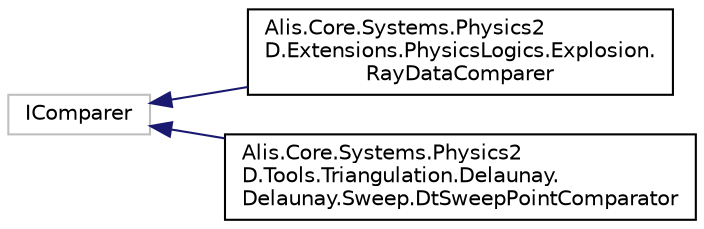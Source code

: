 digraph "Graphical Class Hierarchy"
{
 // LATEX_PDF_SIZE
  edge [fontname="Helvetica",fontsize="10",labelfontname="Helvetica",labelfontsize="10"];
  node [fontname="Helvetica",fontsize="10",shape=record];
  rankdir="LR";
  Node421 [label="IComparer",height=0.2,width=0.4,color="grey75", fillcolor="white", style="filled",tooltip=" "];
  Node421 -> Node0 [dir="back",color="midnightblue",fontsize="10",style="solid",fontname="Helvetica"];
  Node0 [label="Alis.Core.Systems.Physics2\lD.Extensions.PhysicsLogics.Explosion.\lRayDataComparer",height=0.2,width=0.4,color="black", fillcolor="white", style="filled",URL="$class_alis_1_1_core_1_1_systems_1_1_physics2_d_1_1_extensions_1_1_physics_logics_1_1_explosion_1_1_ray_data_comparer.html",tooltip="This is a comparer used for detecting angle difference between rays"];
  Node421 -> Node423 [dir="back",color="midnightblue",fontsize="10",style="solid",fontname="Helvetica"];
  Node423 [label="Alis.Core.Systems.Physics2\lD.Tools.Triangulation.Delaunay.\lDelaunay.Sweep.DtSweepPointComparator",height=0.2,width=0.4,color="black", fillcolor="white", style="filled",URL="$class_alis_1_1_core_1_1_systems_1_1_physics2_d_1_1_tools_1_1_triangulation_1_1_delaunay_1_1_dela06a2acdfdbecb46b9089445cbaf53c3a.html",tooltip="The dt sweep point comparator class"];
}
